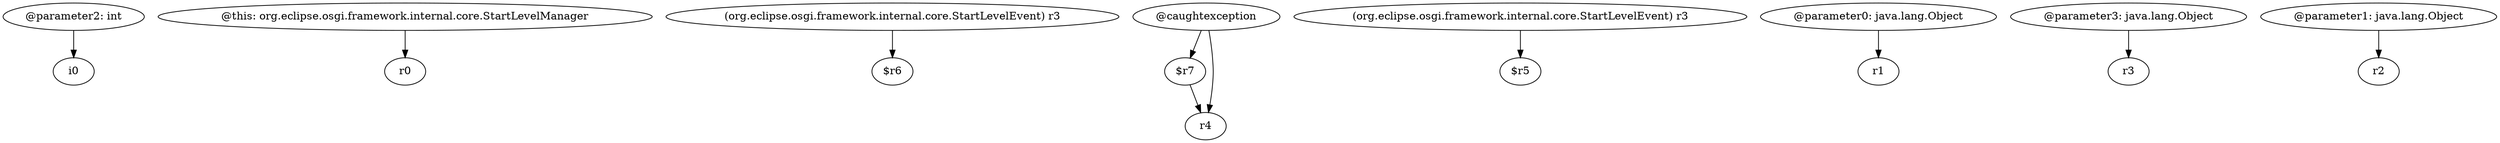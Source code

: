digraph g {
0[label="@parameter2: int"]
1[label="i0"]
0->1[label=""]
2[label="@this: org.eclipse.osgi.framework.internal.core.StartLevelManager"]
3[label="r0"]
2->3[label=""]
4[label="(org.eclipse.osgi.framework.internal.core.StartLevelEvent) r3"]
5[label="$r6"]
4->5[label=""]
6[label="$r7"]
7[label="r4"]
6->7[label=""]
8[label="(org.eclipse.osgi.framework.internal.core.StartLevelEvent) r3"]
9[label="$r5"]
8->9[label=""]
10[label="@caughtexception"]
10->7[label=""]
11[label="@parameter0: java.lang.Object"]
12[label="r1"]
11->12[label=""]
13[label="@parameter3: java.lang.Object"]
14[label="r3"]
13->14[label=""]
15[label="@parameter1: java.lang.Object"]
16[label="r2"]
15->16[label=""]
10->6[label=""]
}